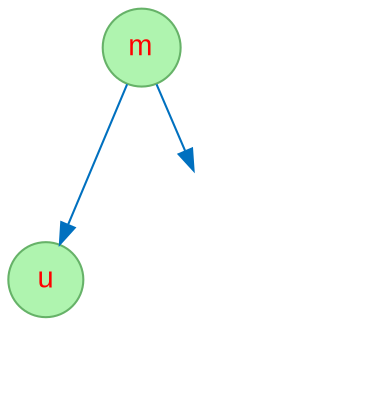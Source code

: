 digraph "Seq-mu" {
node [fontname="Arial", fontcolor=red, shape=circle, style=filled, color="#66B268", fillcolor="#AFF4AF" ];
edge [color = "#0070BF"];
310656974 [label="m"];
310656974 -> 64830413;
64830413 [label="u"];
l310656974 [style=invis];
310656974 -> l310656974;
}
